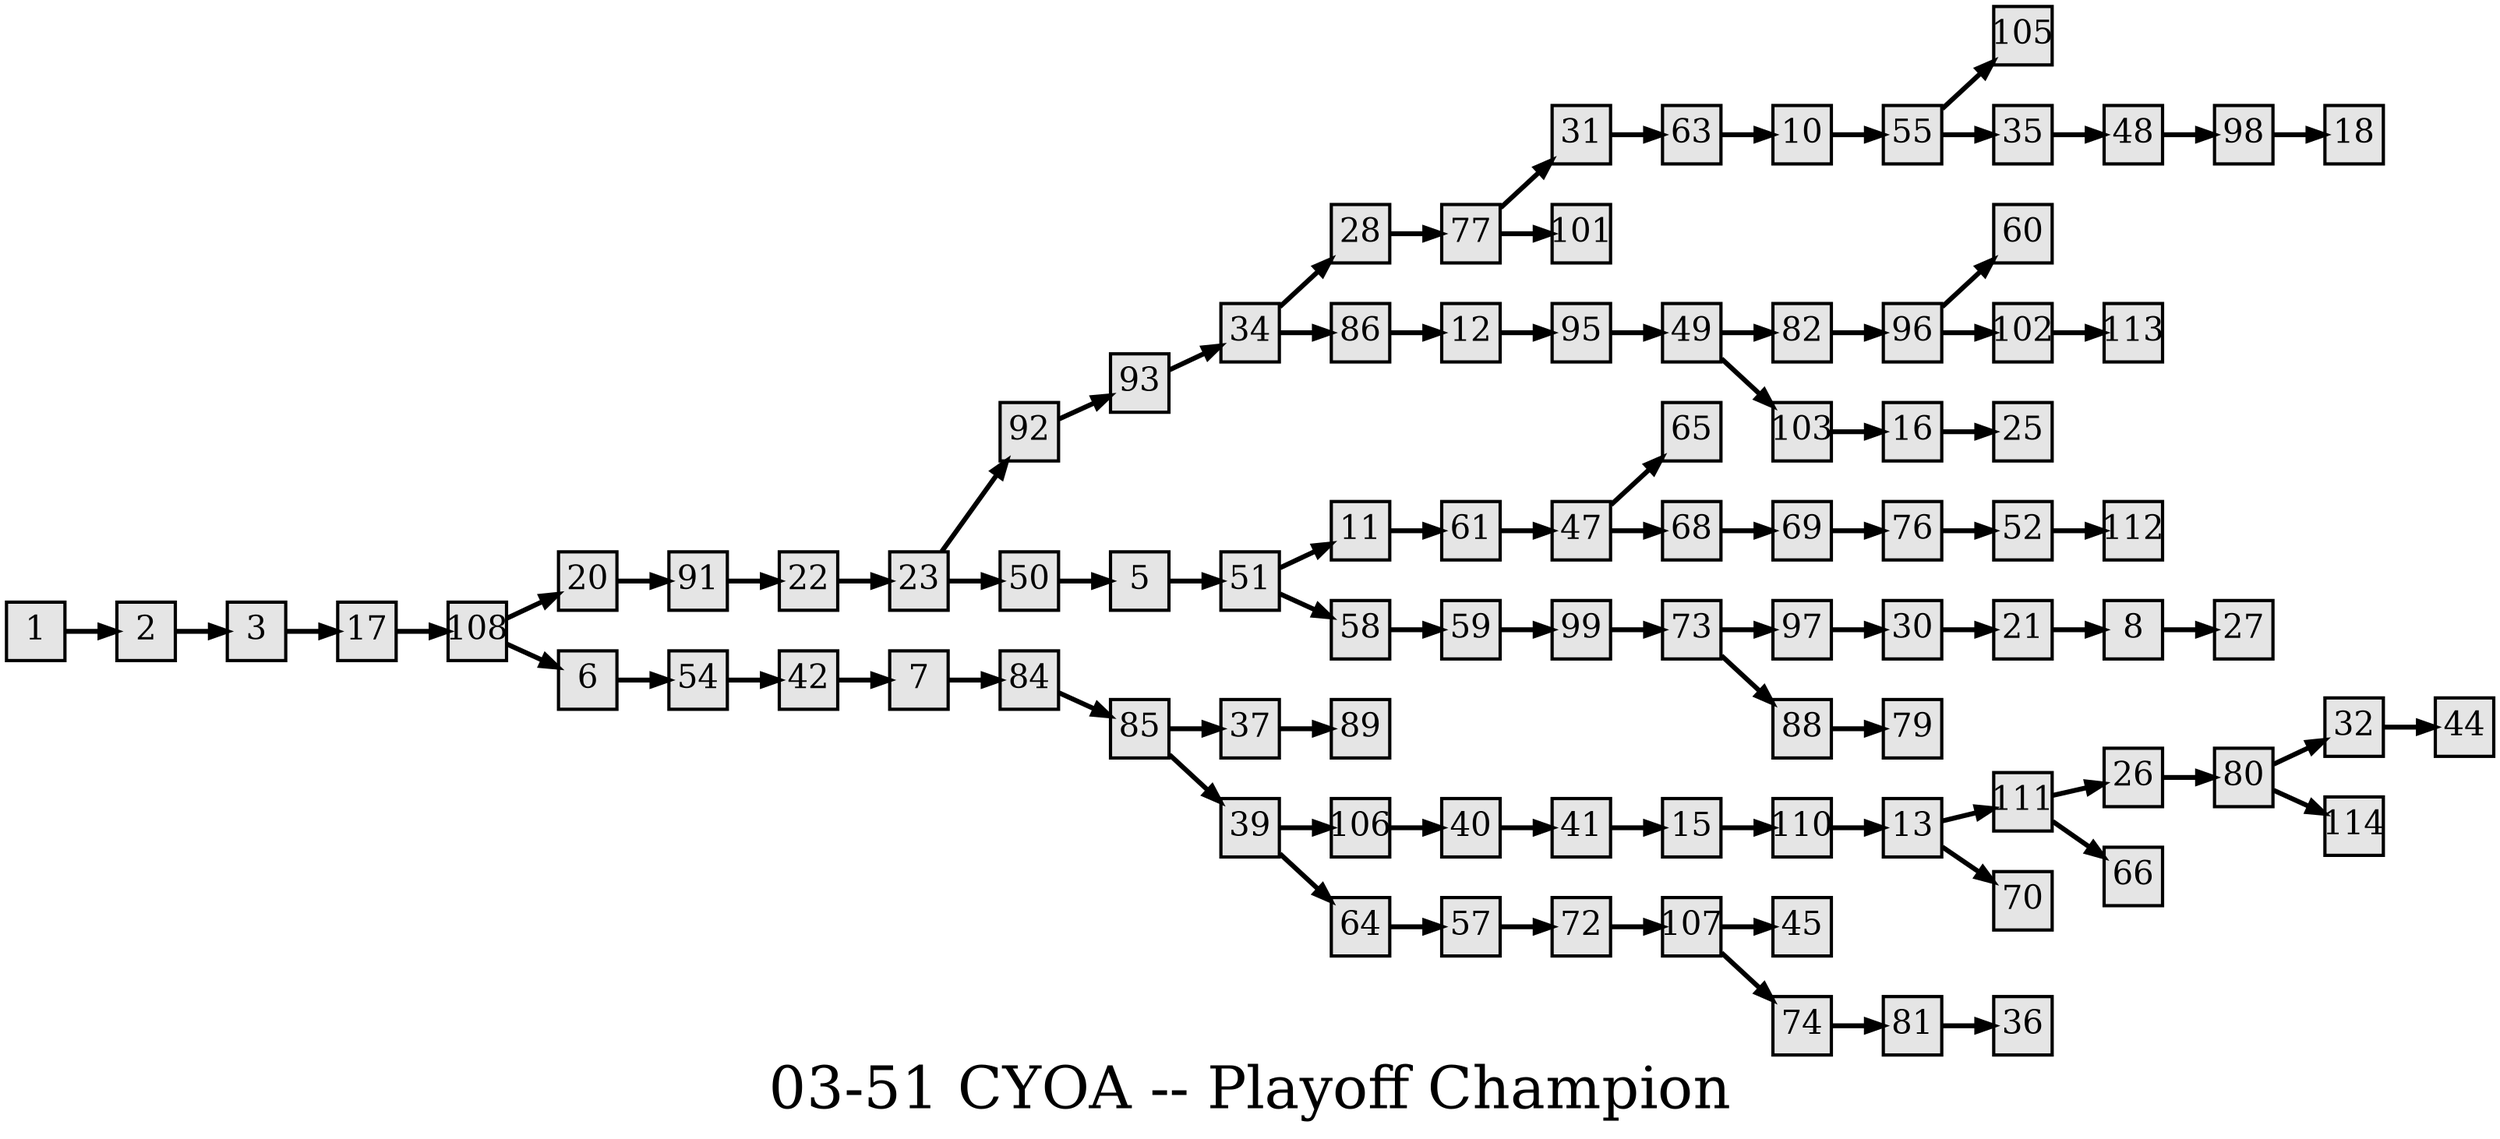 digraph g{
  graph [ label="03-51 CYOA -- Playoff Champion" rankdir=LR, ordering=out, fontsize=36, nodesep="0.35", ranksep="0.45"];
  node  [shape=rect, penwidth=2, fontsize=20, style=filled, fillcolor=grey90, margin="0,0", labelfloat=true, regular=true, fixedsize=true];
  edge  [labelfloat=true, penwidth=3, fontsize=12];

  1 -> 2;
  2 -> 3;
  3 -> 17;
  5 -> 51;
  6 -> 54;
  7 -> 84;
  8 -> 27;
  10 -> 55;
  11 -> 61;
  12 -> 95;
  13 -> 111;
  13 -> 70;
  15 -> 110;
  16 -> 25;
  17 -> 108;
  20 -> 91;
  21 -> 8;
  22 -> 23;
  23 -> 92;
  23 -> 50;
  26 -> 80;
  28 -> 77;
  30 -> 21;
  31 -> 63;
  32 -> 44;
  34 -> 28;
  34 -> 86;
  35 -> 48;
  37 -> 89;
  39 -> 106;
  39 -> 64;
  40 -> 41;
  41 -> 15;
  42 -> 7;
  47 -> 65;
  47 -> 68;
  48 -> 98;
  49 -> 82;
  49 -> 103;
  50 -> 5;
  51 -> 11;
  51 -> 58;
  52 -> 112;
  54 -> 42;
  55 -> 105;
  55 -> 35;
  57 -> 72;
  58 -> 59;
  59 -> 99;
  61 -> 47;
  63 -> 10;
  64 -> 57;
  68 -> 69;
  69 -> 76;
  72 -> 107;
  73 -> 97;
  73 -> 88;
  74 -> 81;
  76 -> 52;
  77 -> 31;
  77 -> 101;
  80 -> 32;
  80 -> 114;
  81 -> 36;
  82 -> 96;
  84 -> 85;
  85 -> 37;
  85 -> 39;
  86 -> 12;
  88 -> 79;
  91 -> 22;
  92 -> 93;
  93 -> 34;
  95 -> 49;
  96 -> 60;
  96 -> 102;
  97 -> 30;
  98 -> 18;
  99 -> 73;
  102 -> 113;
  103 -> 16;
  106 -> 40;
  107 -> 45;
  107 -> 74;
  108 -> 20;
  108 -> 6;
  110 -> 13;
  111 -> 26;
  111 -> 66;
}

